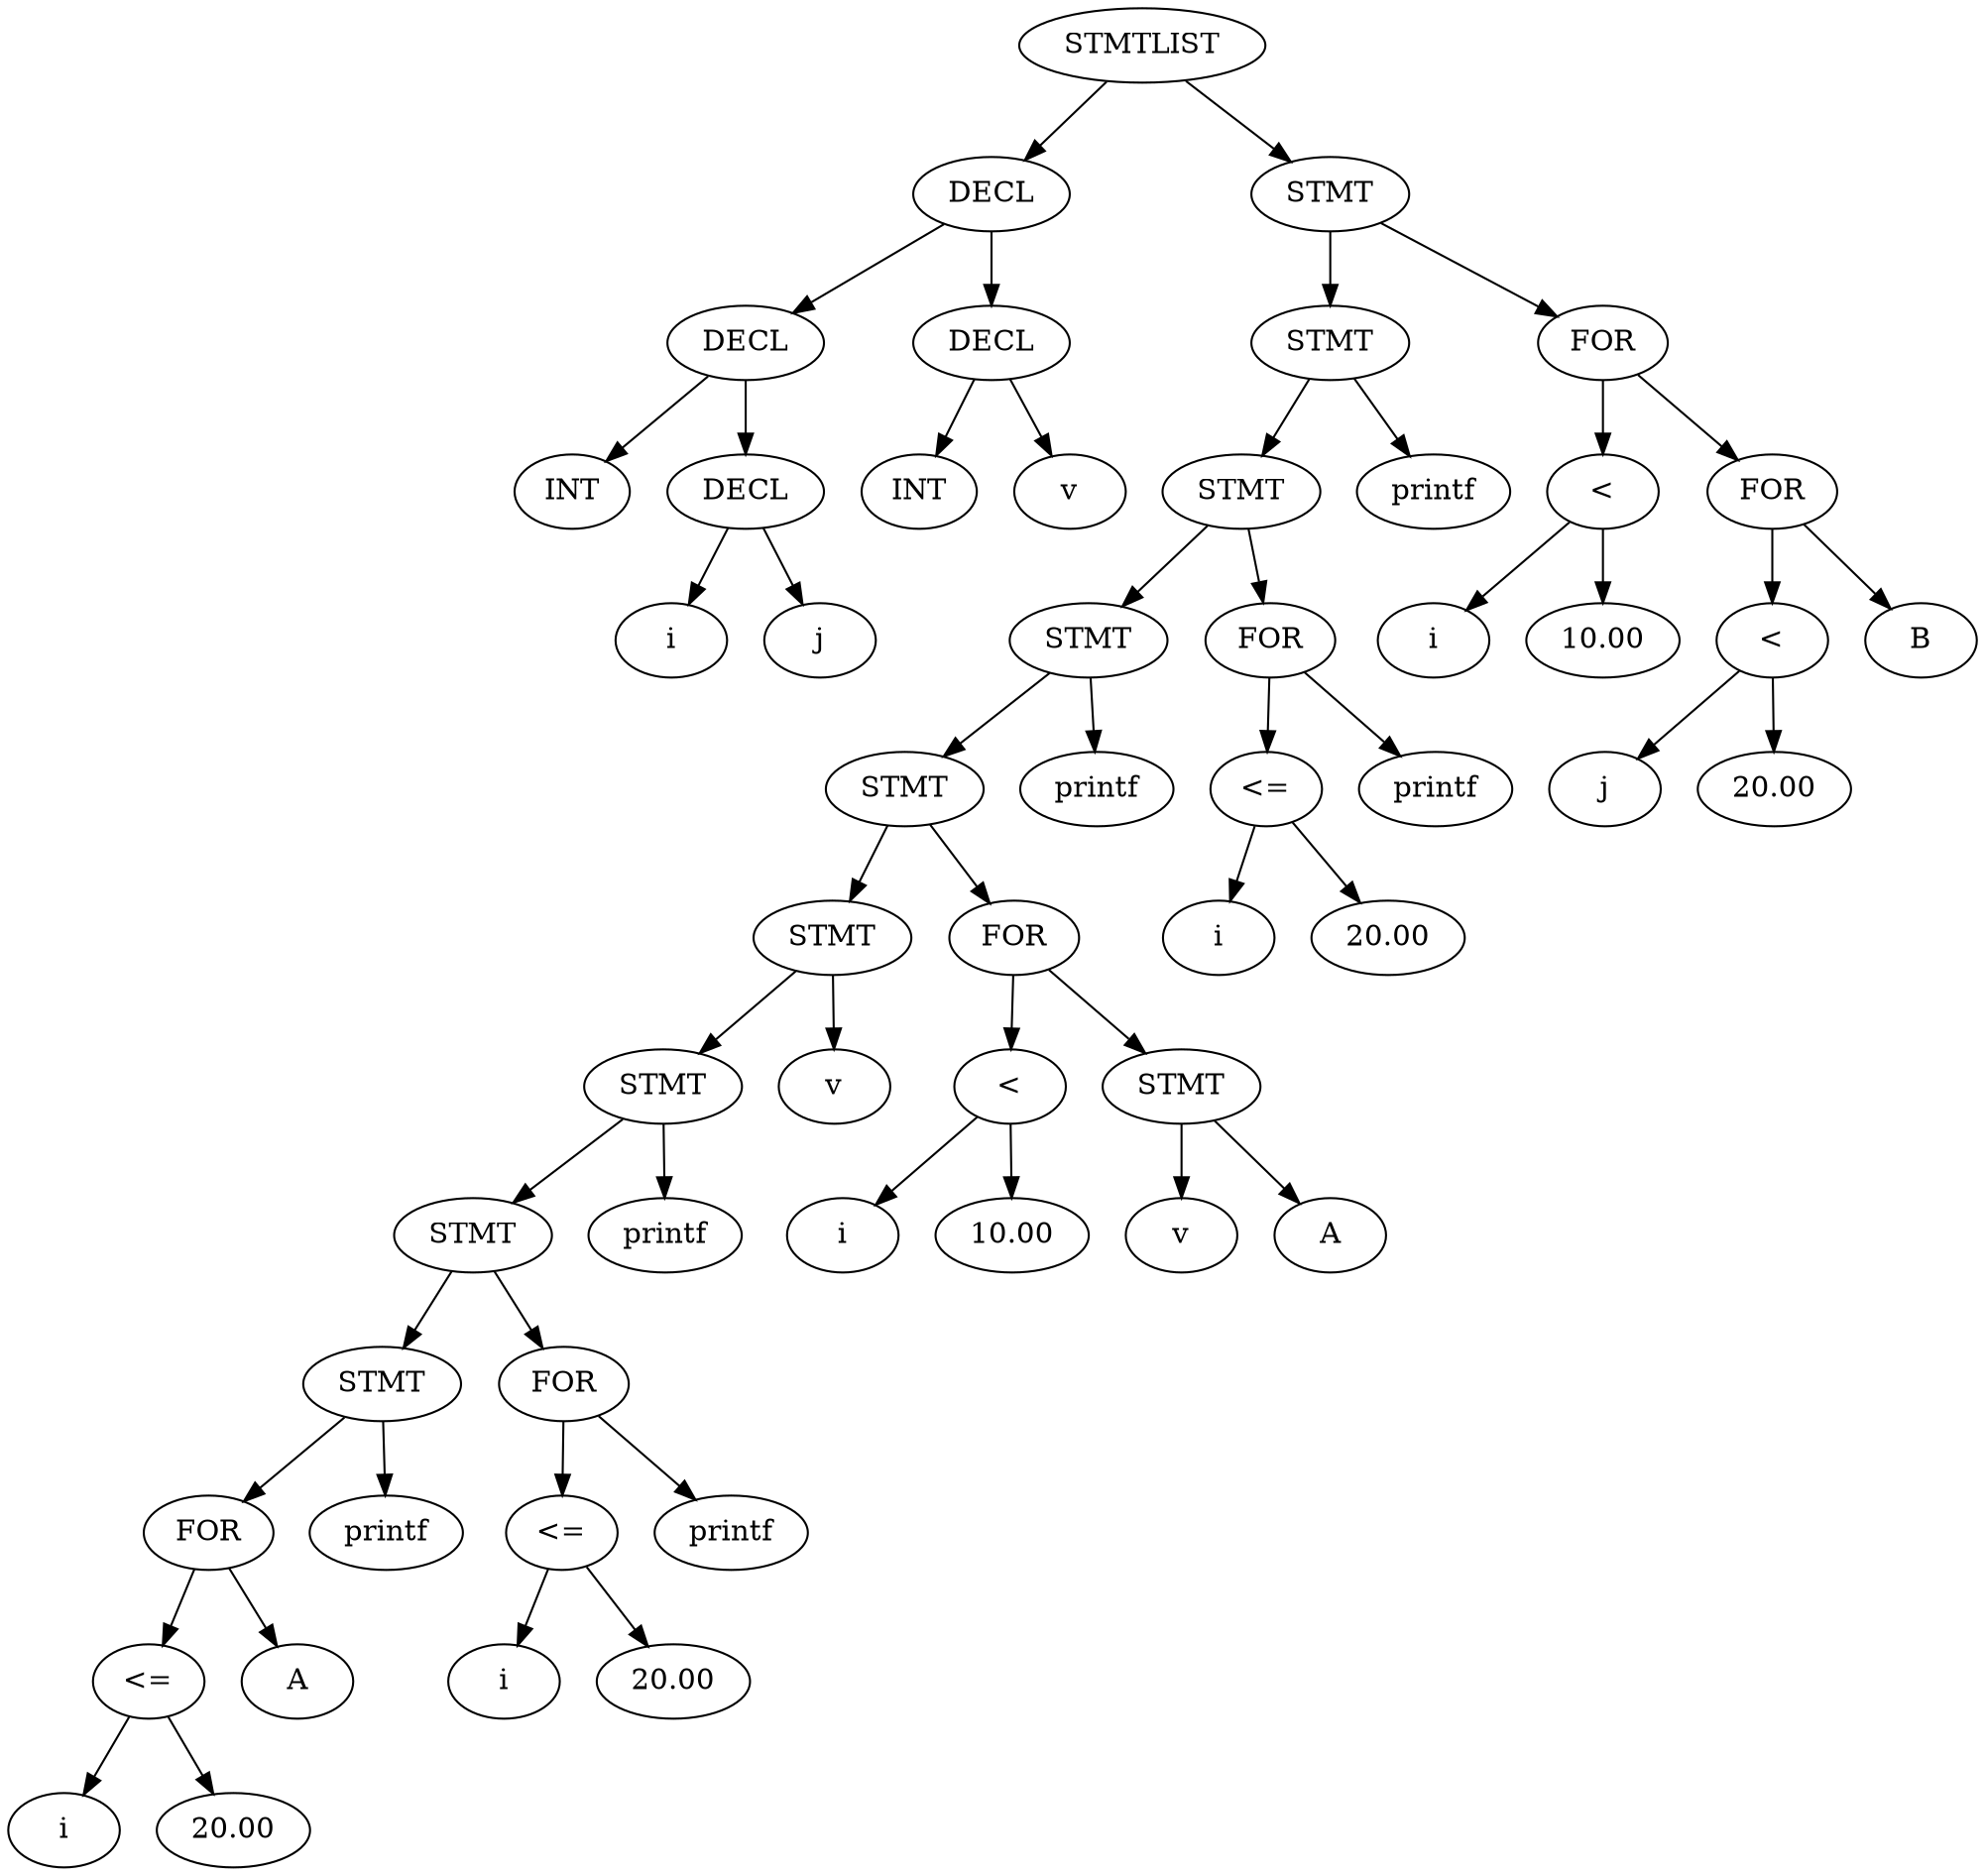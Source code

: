 digraph tree {
 1 [label="STMTLIST"];
 1 -> 2;
 2 [label="DECL"];
 2 -> 4;
 4 [label="DECL"];
 4 -> 8;
 8 [label="INT"];
 4 -> 9;
 9 [label="DECL"];
 9 -> 18;
 18 [label="i"];
 9 -> 19;
 19 [label="j"];
 2 -> 5;
 5 [label="DECL"];
 5 -> 10;
 10 [label="INT"];
 5 -> 11;
 11 [label="v"];
 1 -> 3;
 3 [label="STMT"];
 3 -> 6;
 6 [label="STMT"];
 6 -> 12;
 12 [label="STMT"];
 12 -> 24;
 24 [label="STMT"];
 24 -> 48;
 48 [label="STMT"];
 48 -> 96;
 96 [label="STMT"];
 96 -> 192;
 192 [label="STMT"];
 192 -> 384;
 384 [label="STMT"];
 384 -> 768;
 768 [label="STMT"];
 768 -> 1536;
 1536 [label="FOR"];
 1536 -> 3072;
 3072 [label="<="];
 3072 -> 6144;
 6144 [label="i"];
 3072 -> 6145;
 6145 [label="20.00"];
 1536 -> 3073;
 3073 [label="A"];
 768 -> 1537;
 1537 [label="printf"];
 384 -> 769;
 769 [label="FOR"];
 769 -> 1538;
 1538 [label="<="];
 1538 -> 3076;
 3076 [label="i"];
 1538 -> 3077;
 3077 [label="20.00"];
 769 -> 1539;
 1539 [label="printf"];
 192 -> 385;
 385 [label="printf"];
 96 -> 193;
 193 [label="v"];
 48 -> 97;
 97 [label="FOR"];
 97 -> 194;
 194 [label="<"];
 194 -> 388;
 388 [label="i"];
 194 -> 389;
 389 [label="10.00"];
 97 -> 195;
 195 [label="STMT"];
 195 -> 390;
 390 [label="v"];
 195 -> 391;
 391 [label="A"];
 24 -> 49;
 49 [label="printf"];
 12 -> 25;
 25 [label="FOR"];
 25 -> 50;
 50 [label="<="];
 50 -> 100;
 100 [label="i"];
 50 -> 101;
 101 [label="20.00"];
 25 -> 51;
 51 [label="printf"];
 6 -> 13;
 13 [label="printf"];
 3 -> 7;
 7 [label="FOR"];
 7 -> 14;
 14 [label="<"];
 14 -> 28;
 28 [label="i"];
 14 -> 29;
 29 [label="10.00"];
 7 -> 15;
 15 [label="FOR"];
 15 -> 30;
 30 [label="<"];
 30 -> 60;
 60 [label="j"];
 30 -> 61;
 61 [label="20.00"];
 15 -> 31;
 31 [label="B"];
}
